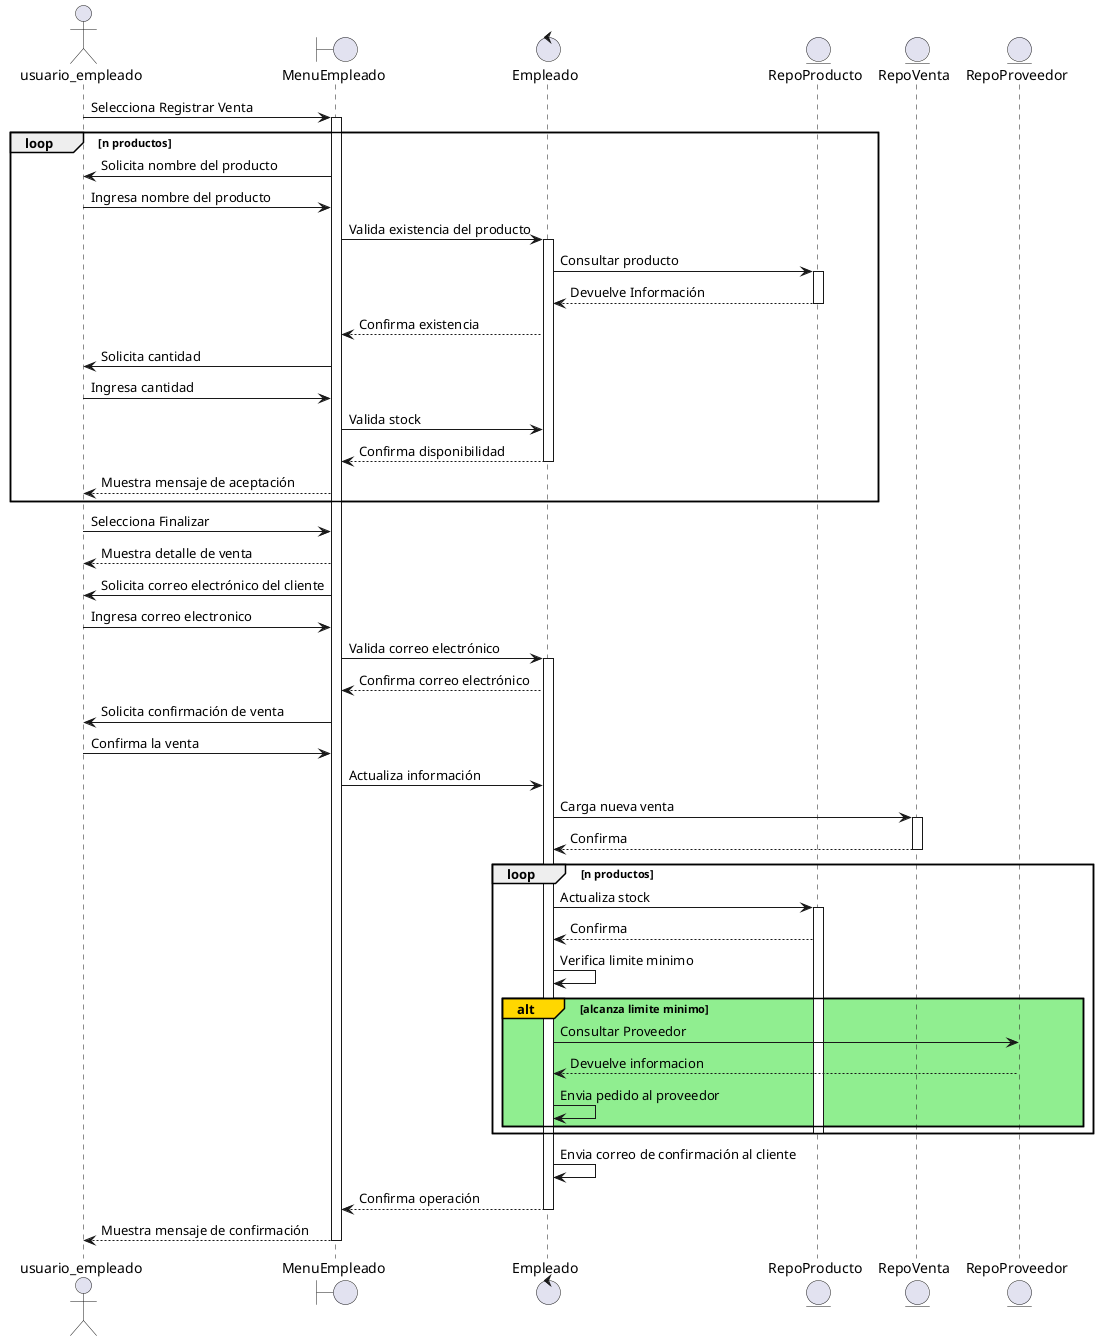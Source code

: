 @startuml
actor usuario_empleado
boundary MenuEmpleado
control Empleado
entity RepoProducto
entity RepoVenta
entity RepoProveedor


usuario_empleado -> MenuEmpleado: Selecciona Registrar Venta
activate MenuEmpleado
loop n productos
MenuEmpleado -> usuario_empleado: Solicita nombre del producto
usuario_empleado -> MenuEmpleado: Ingresa nombre del producto
MenuEmpleado -> Empleado: Valida existencia del producto
activate Empleado
Empleado -> RepoProducto: Consultar producto
activate RepoProducto
RepoProducto --> Empleado: Devuelve Información
deactivate RepoProducto
Empleado --> MenuEmpleado: Confirma existencia
MenuEmpleado -> usuario_empleado: Solicita cantidad
usuario_empleado -> MenuEmpleado: Ingresa cantidad
MenuEmpleado -> Empleado: Valida stock
Empleado --> MenuEmpleado: Confirma disponibilidad
deactivate Empleado
MenuEmpleado --> usuario_empleado: Muestra mensaje de aceptación
end

usuario_empleado -> MenuEmpleado: Selecciona Finalizar
MenuEmpleado --> usuario_empleado: Muestra detalle de venta
MenuEmpleado -> usuario_empleado: Solicita correo electrónico del cliente
usuario_empleado -> MenuEmpleado: Ingresa correo electronico
MenuEmpleado -> Empleado: Valida correo electrónico
activate Empleado
Empleado --> MenuEmpleado: Confirma correo electrónico
MenuEmpleado -> usuario_empleado: Solicita confirmación de venta
usuario_empleado -> MenuEmpleado: Confirma la venta
MenuEmpleado -> Empleado: Actualiza información
Empleado -> RepoVenta: Carga nueva venta
activate RepoVenta
RepoVenta --> Empleado: Confirma
deactivate RepoVenta
loop n productos
Empleado -> RepoProducto: Actualiza stock
activate RepoProducto
RepoProducto --> Empleado: Confirma
Empleado -> Empleado: Verifica limite minimo
  alt#Gold #LightGreen alcanza limite minimo

  Empleado -> RepoProveedor: Consultar Proveedor
  RepoProveedor --> Empleado: Devuelve informacion
  Empleado -> Empleado: Envia pedido al proveedor
 end
deactivate RepoProducto
end

Empleado -> Empleado: Envia correo de confirmación al cliente
Empleado --> MenuEmpleado: Confirma operación
deactivate Empleado
MenuEmpleado --> usuario_empleado: Muestra mensaje de confirmación

deactivate MenuEmpleado
@enduml